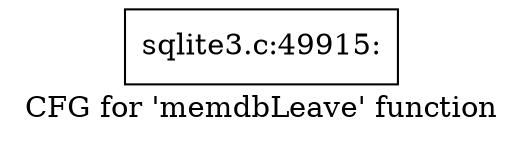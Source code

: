 digraph "CFG for 'memdbLeave' function" {
	label="CFG for 'memdbLeave' function";

	Node0x55c0f727aaa0 [shape=record,label="{sqlite3.c:49915:}"];
}
